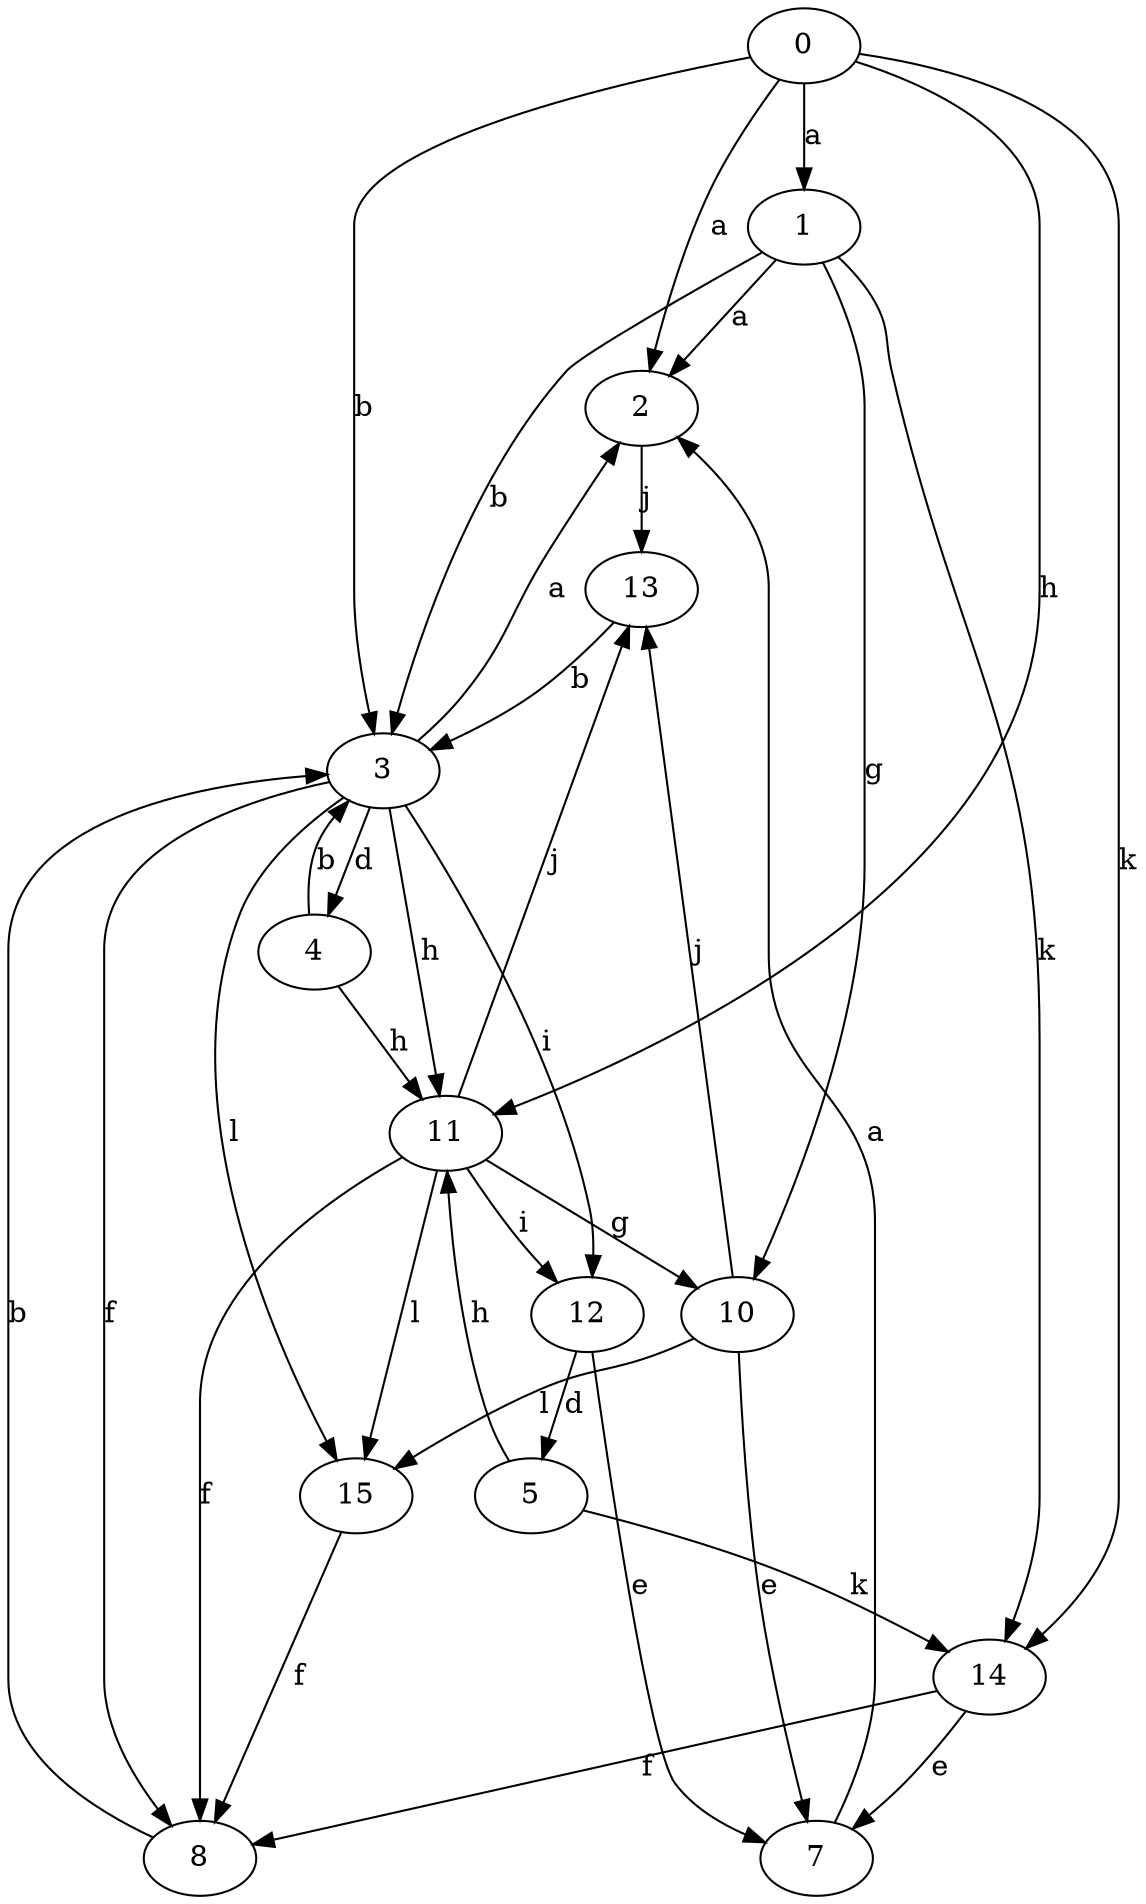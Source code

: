 strict digraph  {
1;
2;
3;
0;
4;
5;
7;
8;
10;
11;
12;
13;
14;
15;
1 -> 2  [label=a];
1 -> 3  [label=b];
1 -> 10  [label=g];
1 -> 14  [label=k];
2 -> 13  [label=j];
3 -> 2  [label=a];
3 -> 4  [label=d];
3 -> 8  [label=f];
3 -> 11  [label=h];
3 -> 12  [label=i];
3 -> 15  [label=l];
0 -> 1  [label=a];
0 -> 2  [label=a];
0 -> 3  [label=b];
0 -> 11  [label=h];
0 -> 14  [label=k];
4 -> 3  [label=b];
4 -> 11  [label=h];
5 -> 11  [label=h];
5 -> 14  [label=k];
7 -> 2  [label=a];
8 -> 3  [label=b];
10 -> 7  [label=e];
10 -> 13  [label=j];
10 -> 15  [label=l];
11 -> 8  [label=f];
11 -> 10  [label=g];
11 -> 12  [label=i];
11 -> 13  [label=j];
11 -> 15  [label=l];
12 -> 5  [label=d];
12 -> 7  [label=e];
13 -> 3  [label=b];
14 -> 7  [label=e];
14 -> 8  [label=f];
15 -> 8  [label=f];
}

